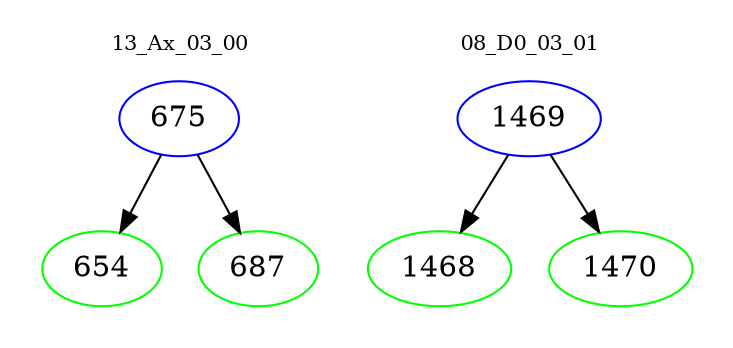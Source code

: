 digraph{
subgraph cluster_0 {
color = white
label = "13_Ax_03_00";
fontsize=10;
T0_675 [label="675", color="blue"]
T0_675 -> T0_654 [color="black"]
T0_654 [label="654", color="green"]
T0_675 -> T0_687 [color="black"]
T0_687 [label="687", color="green"]
}
subgraph cluster_1 {
color = white
label = "08_D0_03_01";
fontsize=10;
T1_1469 [label="1469", color="blue"]
T1_1469 -> T1_1468 [color="black"]
T1_1468 [label="1468", color="green"]
T1_1469 -> T1_1470 [color="black"]
T1_1470 [label="1470", color="green"]
}
}
